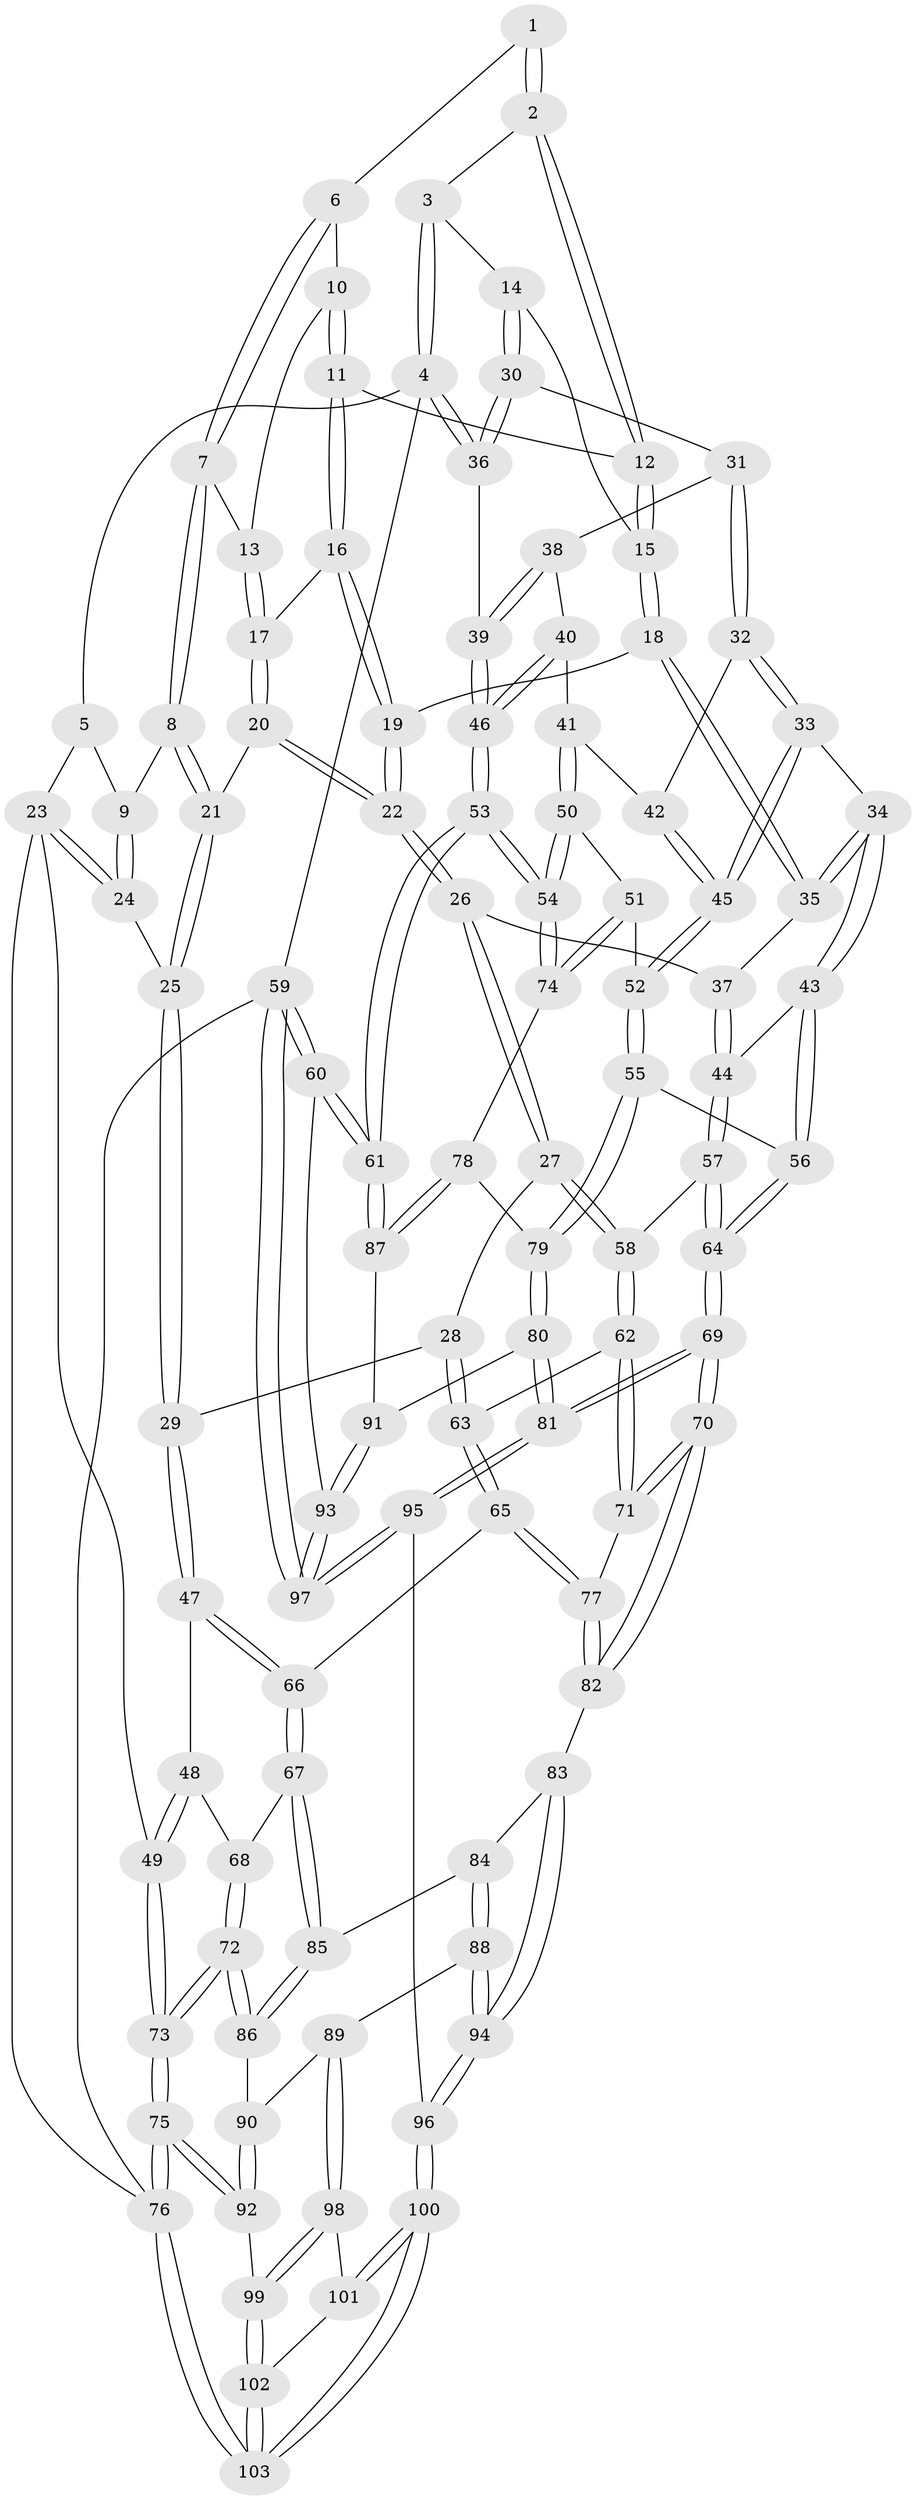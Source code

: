 // Generated by graph-tools (version 1.1) at 2025/50/03/09/25 03:50:58]
// undirected, 103 vertices, 254 edges
graph export_dot {
graph [start="1"]
  node [color=gray90,style=filled];
  1 [pos="+0.21606042328678007+0"];
  2 [pos="+0.5095496011759387+0"];
  3 [pos="+0.7686590413402937+0"];
  4 [pos="+1+0"];
  5 [pos="+0.11276720421624419+0"];
  6 [pos="+0.2162957646705811+0"];
  7 [pos="+0.1810697124500009+0.10522196553287944"];
  8 [pos="+0.1666520696465322+0.12736071468427665"];
  9 [pos="+0.02252465803598922+0.16793174340075837"];
  10 [pos="+0.33463535901132896+0.07440321150931786"];
  11 [pos="+0.40906085739480214+0.12091031711873"];
  12 [pos="+0.474486600170467+0.043310172331117454"];
  13 [pos="+0.23602218494093363+0.11153144744272714"];
  14 [pos="+0.7249448361249994+0.21434510045735408"];
  15 [pos="+0.6526523822873623+0.23536936079184673"];
  16 [pos="+0.3925492667813788+0.18187126880820811"];
  17 [pos="+0.3886146985538681+0.182984119656948"];
  18 [pos="+0.5988540676099244+0.2760622114442694"];
  19 [pos="+0.48957418300478894+0.28807051649325177"];
  20 [pos="+0.28943264413430075+0.25068700002675764"];
  21 [pos="+0.24090032742646691+0.26598513214501984"];
  22 [pos="+0.4227758227456219+0.37787142269508917"];
  23 [pos="+0+0.29975732369552954"];
  24 [pos="+0+0.26944009239924005"];
  25 [pos="+0.23903563363976688+0.2708152040642345"];
  26 [pos="+0.3950542874428185+0.4389300314412722"];
  27 [pos="+0.37844616134219816+0.4535188523183843"];
  28 [pos="+0.3726039873352183+0.454001060668573"];
  29 [pos="+0.21508556988168995+0.44031318369244343"];
  30 [pos="+0.7540812886555184+0.23418817985082552"];
  31 [pos="+0.8112526392653556+0.31536544036917535"];
  32 [pos="+0.7246925741930957+0.43055027616062763"];
  33 [pos="+0.6526424392627164+0.47862693715303684"];
  34 [pos="+0.6363373199774424+0.4789056267467424"];
  35 [pos="+0.6068601807510616+0.43170617961861063"];
  36 [pos="+1+0"];
  37 [pos="+0.49372215524826707+0.4604051719167118"];
  38 [pos="+0.8145514613162613+0.3177752454851452"];
  39 [pos="+1+0.23472578552894335"];
  40 [pos="+0.8730672307989998+0.43450876124693655"];
  41 [pos="+0.8675903809548559+0.4608943893214461"];
  42 [pos="+0.7671161525537671+0.5014973423975012"];
  43 [pos="+0.6154586266129809+0.5232069085314992"];
  44 [pos="+0.5541332145885886+0.542826876819038"];
  45 [pos="+0.7368505304216098+0.5335953651617733"];
  46 [pos="+1+0.43028612848042286"];
  47 [pos="+0.21480054204133334+0.4404816360169862"];
  48 [pos="+0.057203643808610906+0.45062373895209873"];
  49 [pos="+0+0.37760005110800043"];
  50 [pos="+0.8850780789453389+0.5653260897353573"];
  51 [pos="+0.7892154817624609+0.6124149087958876"];
  52 [pos="+0.754851685802867+0.6246453698378683"];
  53 [pos="+1+0.6946865088544506"];
  54 [pos="+1+0.6733150553813215"];
  55 [pos="+0.7375379945039179+0.6471098220221787"];
  56 [pos="+0.6493073814031833+0.6170848518996768"];
  57 [pos="+0.5004345349831807+0.5998818701156076"];
  58 [pos="+0.4422635585235856+0.5865655915941174"];
  59 [pos="+1+1"];
  60 [pos="+1+0.8455010282966806"];
  61 [pos="+1+0.7552057403321649"];
  62 [pos="+0.41031823306098686+0.6328128295785623"];
  63 [pos="+0.3085196113825738+0.6474068752356457"];
  64 [pos="+0.5548958441858008+0.6740271454027261"];
  65 [pos="+0.25296420678084724+0.6769444753594281"];
  66 [pos="+0.2430047602562303+0.674470817956044"];
  67 [pos="+0.190474604817549+0.700457893500793"];
  68 [pos="+0.10261268008437156+0.6249341831483123"];
  69 [pos="+0.5403469711326633+0.8260332944437971"];
  70 [pos="+0.47121556061727776+0.7970343618107985"];
  71 [pos="+0.4243499717829558+0.735234893796616"];
  72 [pos="+0+0.7591578695697672"];
  73 [pos="+0+0.7950132821574492"];
  74 [pos="+0.9106985786640386+0.7247625497117707"];
  75 [pos="+0+0.8498145800538917"];
  76 [pos="+0+1"];
  77 [pos="+0.2855267136647898+0.7124530250261756"];
  78 [pos="+0.906651438905839+0.7269105979381016"];
  79 [pos="+0.7452449945914907+0.7381671930762428"];
  80 [pos="+0.7149397096524969+0.8020658773098457"];
  81 [pos="+0.6003854250515981+0.9069506305364448"];
  82 [pos="+0.31996589665917324+0.8325539001830966"];
  83 [pos="+0.31445209435660526+0.840179129586059"];
  84 [pos="+0.2273218379178328+0.795770674211859"];
  85 [pos="+0.17257542764581316+0.729667795945647"];
  86 [pos="+0.14358243263990228+0.7581310235444146"];
  87 [pos="+0.8711164742589914+0.8328802216360508"];
  88 [pos="+0.22683969653405286+0.8937026237151074"];
  89 [pos="+0.21797665527455334+0.8946864087394615"];
  90 [pos="+0.14791013447188625+0.8078114218451214"];
  91 [pos="+0.8626130991898838+0.8466020951850177"];
  92 [pos="+0.07474182922126331+0.911244717991121"];
  93 [pos="+0.8907629984453751+0.898749124535719"];
  94 [pos="+0.29077280057861077+0.8961412592016582"];
  95 [pos="+0.5972380128812992+1"];
  96 [pos="+0.45918877439931266+1"];
  97 [pos="+0.702337763756914+1"];
  98 [pos="+0.21663783128157246+0.8959758427519037"];
  99 [pos="+0.12618594782271195+0.9532556580736438"];
  100 [pos="+0.32339893470899783+1"];
  101 [pos="+0.21780091335303928+0.9609947346099883"];
  102 [pos="+0.13779837400658274+1"];
  103 [pos="+0.16216471530716303+1"];
  1 -- 2;
  1 -- 2;
  1 -- 6;
  2 -- 3;
  2 -- 12;
  2 -- 12;
  3 -- 4;
  3 -- 4;
  3 -- 14;
  4 -- 5;
  4 -- 36;
  4 -- 36;
  4 -- 59;
  5 -- 9;
  5 -- 23;
  6 -- 7;
  6 -- 7;
  6 -- 10;
  7 -- 8;
  7 -- 8;
  7 -- 13;
  8 -- 9;
  8 -- 21;
  8 -- 21;
  9 -- 24;
  9 -- 24;
  10 -- 11;
  10 -- 11;
  10 -- 13;
  11 -- 12;
  11 -- 16;
  11 -- 16;
  12 -- 15;
  12 -- 15;
  13 -- 17;
  13 -- 17;
  14 -- 15;
  14 -- 30;
  14 -- 30;
  15 -- 18;
  15 -- 18;
  16 -- 17;
  16 -- 19;
  16 -- 19;
  17 -- 20;
  17 -- 20;
  18 -- 19;
  18 -- 35;
  18 -- 35;
  19 -- 22;
  19 -- 22;
  20 -- 21;
  20 -- 22;
  20 -- 22;
  21 -- 25;
  21 -- 25;
  22 -- 26;
  22 -- 26;
  23 -- 24;
  23 -- 24;
  23 -- 49;
  23 -- 76;
  24 -- 25;
  25 -- 29;
  25 -- 29;
  26 -- 27;
  26 -- 27;
  26 -- 37;
  27 -- 28;
  27 -- 58;
  27 -- 58;
  28 -- 29;
  28 -- 63;
  28 -- 63;
  29 -- 47;
  29 -- 47;
  30 -- 31;
  30 -- 36;
  30 -- 36;
  31 -- 32;
  31 -- 32;
  31 -- 38;
  32 -- 33;
  32 -- 33;
  32 -- 42;
  33 -- 34;
  33 -- 45;
  33 -- 45;
  34 -- 35;
  34 -- 35;
  34 -- 43;
  34 -- 43;
  35 -- 37;
  36 -- 39;
  37 -- 44;
  37 -- 44;
  38 -- 39;
  38 -- 39;
  38 -- 40;
  39 -- 46;
  39 -- 46;
  40 -- 41;
  40 -- 46;
  40 -- 46;
  41 -- 42;
  41 -- 50;
  41 -- 50;
  42 -- 45;
  42 -- 45;
  43 -- 44;
  43 -- 56;
  43 -- 56;
  44 -- 57;
  44 -- 57;
  45 -- 52;
  45 -- 52;
  46 -- 53;
  46 -- 53;
  47 -- 48;
  47 -- 66;
  47 -- 66;
  48 -- 49;
  48 -- 49;
  48 -- 68;
  49 -- 73;
  49 -- 73;
  50 -- 51;
  50 -- 54;
  50 -- 54;
  51 -- 52;
  51 -- 74;
  51 -- 74;
  52 -- 55;
  52 -- 55;
  53 -- 54;
  53 -- 54;
  53 -- 61;
  53 -- 61;
  54 -- 74;
  54 -- 74;
  55 -- 56;
  55 -- 79;
  55 -- 79;
  56 -- 64;
  56 -- 64;
  57 -- 58;
  57 -- 64;
  57 -- 64;
  58 -- 62;
  58 -- 62;
  59 -- 60;
  59 -- 60;
  59 -- 97;
  59 -- 97;
  59 -- 76;
  60 -- 61;
  60 -- 61;
  60 -- 93;
  61 -- 87;
  61 -- 87;
  62 -- 63;
  62 -- 71;
  62 -- 71;
  63 -- 65;
  63 -- 65;
  64 -- 69;
  64 -- 69;
  65 -- 66;
  65 -- 77;
  65 -- 77;
  66 -- 67;
  66 -- 67;
  67 -- 68;
  67 -- 85;
  67 -- 85;
  68 -- 72;
  68 -- 72;
  69 -- 70;
  69 -- 70;
  69 -- 81;
  69 -- 81;
  70 -- 71;
  70 -- 71;
  70 -- 82;
  70 -- 82;
  71 -- 77;
  72 -- 73;
  72 -- 73;
  72 -- 86;
  72 -- 86;
  73 -- 75;
  73 -- 75;
  74 -- 78;
  75 -- 76;
  75 -- 76;
  75 -- 92;
  75 -- 92;
  76 -- 103;
  76 -- 103;
  77 -- 82;
  77 -- 82;
  78 -- 79;
  78 -- 87;
  78 -- 87;
  79 -- 80;
  79 -- 80;
  80 -- 81;
  80 -- 81;
  80 -- 91;
  81 -- 95;
  81 -- 95;
  82 -- 83;
  83 -- 84;
  83 -- 94;
  83 -- 94;
  84 -- 85;
  84 -- 88;
  84 -- 88;
  85 -- 86;
  85 -- 86;
  86 -- 90;
  87 -- 91;
  88 -- 89;
  88 -- 94;
  88 -- 94;
  89 -- 90;
  89 -- 98;
  89 -- 98;
  90 -- 92;
  90 -- 92;
  91 -- 93;
  91 -- 93;
  92 -- 99;
  93 -- 97;
  93 -- 97;
  94 -- 96;
  94 -- 96;
  95 -- 96;
  95 -- 97;
  95 -- 97;
  96 -- 100;
  96 -- 100;
  98 -- 99;
  98 -- 99;
  98 -- 101;
  99 -- 102;
  99 -- 102;
  100 -- 101;
  100 -- 101;
  100 -- 103;
  100 -- 103;
  101 -- 102;
  102 -- 103;
  102 -- 103;
}
